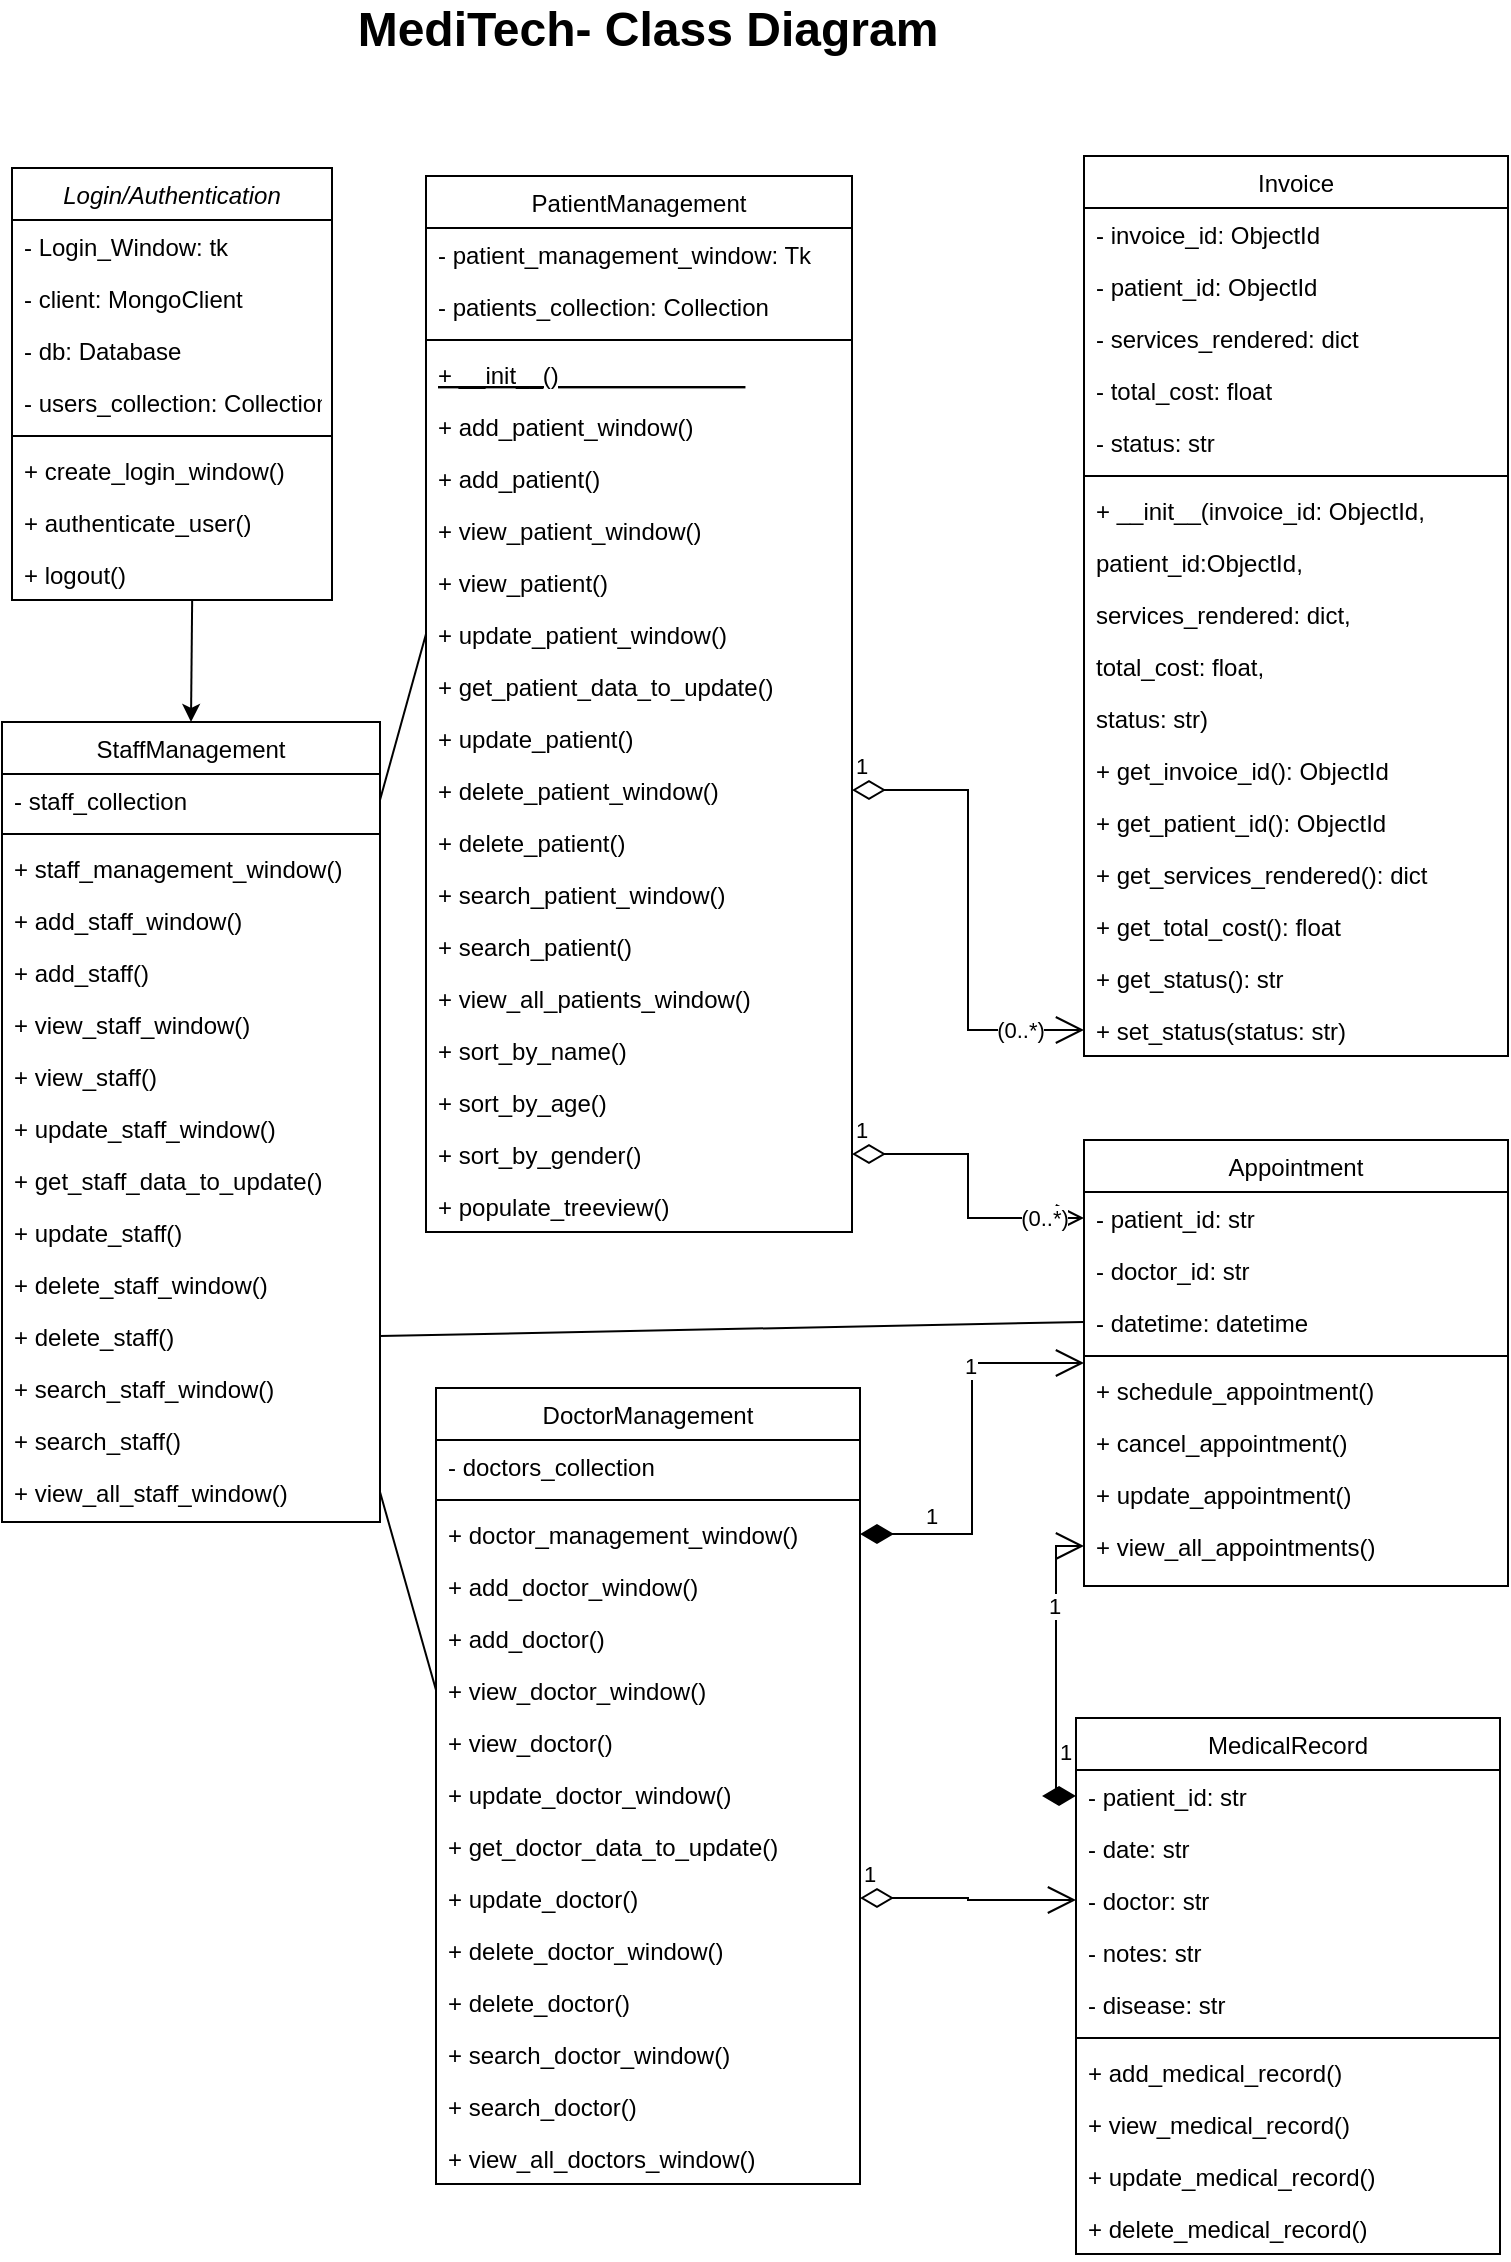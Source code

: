 <mxfile version="24.0.2" type="device">
  <diagram id="C5RBs43oDa-KdzZeNtuy" name="Page-1">
    <mxGraphModel dx="1207" dy="1669" grid="0" gridSize="10" guides="1" tooltips="1" connect="1" arrows="1" fold="1" page="1" pageScale="1" pageWidth="827" pageHeight="1169" math="0" shadow="0">
      <root>
        <mxCell id="WIyWlLk6GJQsqaUBKTNV-0" />
        <mxCell id="WIyWlLk6GJQsqaUBKTNV-1" parent="WIyWlLk6GJQsqaUBKTNV-0" />
        <mxCell id="zkfFHV4jXpPFQw0GAbJ--0" value="Login/Authentication" style="swimlane;fontStyle=2;align=center;verticalAlign=top;childLayout=stackLayout;horizontal=1;startSize=26;horizontalStack=0;resizeParent=1;resizeLast=0;collapsible=1;marginBottom=0;rounded=0;shadow=0;strokeWidth=1;" parent="WIyWlLk6GJQsqaUBKTNV-1" vertex="1">
          <mxGeometry x="63" y="28" width="160" height="216" as="geometry">
            <mxRectangle x="230" y="140" width="160" height="26" as="alternateBounds" />
          </mxGeometry>
        </mxCell>
        <mxCell id="zkfFHV4jXpPFQw0GAbJ--1" value="- Login_Window: tk" style="text;align=left;verticalAlign=top;spacingLeft=4;spacingRight=4;overflow=hidden;rotatable=0;points=[[0,0.5],[1,0.5]];portConstraint=eastwest;" parent="zkfFHV4jXpPFQw0GAbJ--0" vertex="1">
          <mxGeometry y="26" width="160" height="26" as="geometry" />
        </mxCell>
        <mxCell id="zkfFHV4jXpPFQw0GAbJ--2" value="- client: MongoClient           " style="text;align=left;verticalAlign=top;spacingLeft=4;spacingRight=4;overflow=hidden;rotatable=0;points=[[0,0.5],[1,0.5]];portConstraint=eastwest;rounded=0;shadow=0;html=0;" parent="zkfFHV4jXpPFQw0GAbJ--0" vertex="1">
          <mxGeometry y="52" width="160" height="26" as="geometry" />
        </mxCell>
        <mxCell id="Lc-_zXrtEv1ajgE3r7_t-0" value="- db: Database                  " style="text;align=left;verticalAlign=top;spacingLeft=4;spacingRight=4;overflow=hidden;rotatable=0;points=[[0,0.5],[1,0.5]];portConstraint=eastwest;rounded=0;shadow=0;html=0;" vertex="1" parent="zkfFHV4jXpPFQw0GAbJ--0">
          <mxGeometry y="78" width="160" height="26" as="geometry" />
        </mxCell>
        <mxCell id="zkfFHV4jXpPFQw0GAbJ--3" value="- users_collection: Collection  " style="text;align=left;verticalAlign=top;spacingLeft=4;spacingRight=4;overflow=hidden;rotatable=0;points=[[0,0.5],[1,0.5]];portConstraint=eastwest;rounded=0;shadow=0;html=0;" parent="zkfFHV4jXpPFQw0GAbJ--0" vertex="1">
          <mxGeometry y="104" width="160" height="26" as="geometry" />
        </mxCell>
        <mxCell id="zkfFHV4jXpPFQw0GAbJ--4" value="" style="line;html=1;strokeWidth=1;align=left;verticalAlign=middle;spacingTop=-1;spacingLeft=3;spacingRight=3;rotatable=0;labelPosition=right;points=[];portConstraint=eastwest;" parent="zkfFHV4jXpPFQw0GAbJ--0" vertex="1">
          <mxGeometry y="130" width="160" height="8" as="geometry" />
        </mxCell>
        <mxCell id="zkfFHV4jXpPFQw0GAbJ--5" value="+ create_login_window()         " style="text;align=left;verticalAlign=top;spacingLeft=4;spacingRight=4;overflow=hidden;rotatable=0;points=[[0,0.5],[1,0.5]];portConstraint=eastwest;" parent="zkfFHV4jXpPFQw0GAbJ--0" vertex="1">
          <mxGeometry y="138" width="160" height="26" as="geometry" />
        </mxCell>
        <mxCell id="Lc-_zXrtEv1ajgE3r7_t-1" value="+ authenticate_user()           " style="text;align=left;verticalAlign=top;spacingLeft=4;spacingRight=4;overflow=hidden;rotatable=0;points=[[0,0.5],[1,0.5]];portConstraint=eastwest;" vertex="1" parent="zkfFHV4jXpPFQw0GAbJ--0">
          <mxGeometry y="164" width="160" height="26" as="geometry" />
        </mxCell>
        <mxCell id="Lc-_zXrtEv1ajgE3r7_t-2" value="+ logout()                      " style="text;align=left;verticalAlign=top;spacingLeft=4;spacingRight=4;overflow=hidden;rotatable=0;points=[[0,0.5],[1,0.5]];portConstraint=eastwest;" vertex="1" parent="zkfFHV4jXpPFQw0GAbJ--0">
          <mxGeometry y="190" width="160" height="26" as="geometry" />
        </mxCell>
        <mxCell id="zkfFHV4jXpPFQw0GAbJ--6" value="PatientManagement" style="swimlane;fontStyle=0;align=center;verticalAlign=top;childLayout=stackLayout;horizontal=1;startSize=26;horizontalStack=0;resizeParent=1;resizeLast=0;collapsible=1;marginBottom=0;rounded=0;shadow=0;strokeWidth=1;" parent="WIyWlLk6GJQsqaUBKTNV-1" vertex="1">
          <mxGeometry x="270" y="32" width="213" height="528" as="geometry">
            <mxRectangle x="130" y="380" width="160" height="26" as="alternateBounds" />
          </mxGeometry>
        </mxCell>
        <mxCell id="zkfFHV4jXpPFQw0GAbJ--7" value="- patient_management_window: Tk           " style="text;align=left;verticalAlign=top;spacingLeft=4;spacingRight=4;overflow=hidden;rotatable=0;points=[[0,0.5],[1,0.5]];portConstraint=eastwest;" parent="zkfFHV4jXpPFQw0GAbJ--6" vertex="1">
          <mxGeometry y="26" width="213" height="26" as="geometry" />
        </mxCell>
        <mxCell id="zkfFHV4jXpPFQw0GAbJ--8" value="- patients_collection: Collection        " style="text;align=left;verticalAlign=top;spacingLeft=4;spacingRight=4;overflow=hidden;rotatable=0;points=[[0,0.5],[1,0.5]];portConstraint=eastwest;rounded=0;shadow=0;html=0;" parent="zkfFHV4jXpPFQw0GAbJ--6" vertex="1">
          <mxGeometry y="52" width="213" height="26" as="geometry" />
        </mxCell>
        <mxCell id="zkfFHV4jXpPFQw0GAbJ--9" value="" style="line;html=1;strokeWidth=1;align=left;verticalAlign=middle;spacingTop=-1;spacingLeft=3;spacingRight=3;rotatable=0;labelPosition=right;points=[];portConstraint=eastwest;" parent="zkfFHV4jXpPFQw0GAbJ--6" vertex="1">
          <mxGeometry y="78" width="213" height="8" as="geometry" />
        </mxCell>
        <mxCell id="zkfFHV4jXpPFQw0GAbJ--10" value="+ __init__()                            " style="text;align=left;verticalAlign=top;spacingLeft=4;spacingRight=4;overflow=hidden;rotatable=0;points=[[0,0.5],[1,0.5]];portConstraint=eastwest;fontStyle=4" parent="zkfFHV4jXpPFQw0GAbJ--6" vertex="1">
          <mxGeometry y="86" width="213" height="26" as="geometry" />
        </mxCell>
        <mxCell id="zkfFHV4jXpPFQw0GAbJ--11" value="+ add_patient_window()                  " style="text;align=left;verticalAlign=top;spacingLeft=4;spacingRight=4;overflow=hidden;rotatable=0;points=[[0,0.5],[1,0.5]];portConstraint=eastwest;" parent="zkfFHV4jXpPFQw0GAbJ--6" vertex="1">
          <mxGeometry y="112" width="213" height="26" as="geometry" />
        </mxCell>
        <mxCell id="Lc-_zXrtEv1ajgE3r7_t-3" value="+ add_patient() " style="text;align=left;verticalAlign=top;spacingLeft=4;spacingRight=4;overflow=hidden;rotatable=0;points=[[0,0.5],[1,0.5]];portConstraint=eastwest;" vertex="1" parent="zkfFHV4jXpPFQw0GAbJ--6">
          <mxGeometry y="138" width="213" height="26" as="geometry" />
        </mxCell>
        <mxCell id="Lc-_zXrtEv1ajgE3r7_t-4" value="+ view_patient_window() " style="text;align=left;verticalAlign=top;spacingLeft=4;spacingRight=4;overflow=hidden;rotatable=0;points=[[0,0.5],[1,0.5]];portConstraint=eastwest;" vertex="1" parent="zkfFHV4jXpPFQw0GAbJ--6">
          <mxGeometry y="164" width="213" height="26" as="geometry" />
        </mxCell>
        <mxCell id="Lc-_zXrtEv1ajgE3r7_t-5" value="+ view_patient()                        " style="text;align=left;verticalAlign=top;spacingLeft=4;spacingRight=4;overflow=hidden;rotatable=0;points=[[0,0.5],[1,0.5]];portConstraint=eastwest;" vertex="1" parent="zkfFHV4jXpPFQw0GAbJ--6">
          <mxGeometry y="190" width="213" height="26" as="geometry" />
        </mxCell>
        <mxCell id="Lc-_zXrtEv1ajgE3r7_t-6" value="+ update_patient_window()  " style="text;align=left;verticalAlign=top;spacingLeft=4;spacingRight=4;overflow=hidden;rotatable=0;points=[[0,0.5],[1,0.5]];portConstraint=eastwest;" vertex="1" parent="zkfFHV4jXpPFQw0GAbJ--6">
          <mxGeometry y="216" width="213" height="26" as="geometry" />
        </mxCell>
        <mxCell id="Lc-_zXrtEv1ajgE3r7_t-7" value="+ get_patient_data_to_update() " style="text;align=left;verticalAlign=top;spacingLeft=4;spacingRight=4;overflow=hidden;rotatable=0;points=[[0,0.5],[1,0.5]];portConstraint=eastwest;" vertex="1" parent="zkfFHV4jXpPFQw0GAbJ--6">
          <mxGeometry y="242" width="213" height="26" as="geometry" />
        </mxCell>
        <mxCell id="Lc-_zXrtEv1ajgE3r7_t-8" value="+ update_patient() " style="text;align=left;verticalAlign=top;spacingLeft=4;spacingRight=4;overflow=hidden;rotatable=0;points=[[0,0.5],[1,0.5]];portConstraint=eastwest;" vertex="1" parent="zkfFHV4jXpPFQw0GAbJ--6">
          <mxGeometry y="268" width="213" height="26" as="geometry" />
        </mxCell>
        <mxCell id="Lc-_zXrtEv1ajgE3r7_t-9" value="+ delete_patient_window() " style="text;align=left;verticalAlign=top;spacingLeft=4;spacingRight=4;overflow=hidden;rotatable=0;points=[[0,0.5],[1,0.5]];portConstraint=eastwest;" vertex="1" parent="zkfFHV4jXpPFQw0GAbJ--6">
          <mxGeometry y="294" width="213" height="26" as="geometry" />
        </mxCell>
        <mxCell id="Lc-_zXrtEv1ajgE3r7_t-10" value="+ delete_patient() " style="text;align=left;verticalAlign=top;spacingLeft=4;spacingRight=4;overflow=hidden;rotatable=0;points=[[0,0.5],[1,0.5]];portConstraint=eastwest;" vertex="1" parent="zkfFHV4jXpPFQw0GAbJ--6">
          <mxGeometry y="320" width="213" height="26" as="geometry" />
        </mxCell>
        <mxCell id="Lc-_zXrtEv1ajgE3r7_t-11" value="+ search_patient_window() " style="text;align=left;verticalAlign=top;spacingLeft=4;spacingRight=4;overflow=hidden;rotatable=0;points=[[0,0.5],[1,0.5]];portConstraint=eastwest;" vertex="1" parent="zkfFHV4jXpPFQw0GAbJ--6">
          <mxGeometry y="346" width="213" height="26" as="geometry" />
        </mxCell>
        <mxCell id="Lc-_zXrtEv1ajgE3r7_t-12" value="+ search_patient() " style="text;align=left;verticalAlign=top;spacingLeft=4;spacingRight=4;overflow=hidden;rotatable=0;points=[[0,0.5],[1,0.5]];portConstraint=eastwest;" vertex="1" parent="zkfFHV4jXpPFQw0GAbJ--6">
          <mxGeometry y="372" width="213" height="26" as="geometry" />
        </mxCell>
        <mxCell id="Lc-_zXrtEv1ajgE3r7_t-13" value="+ view_all_patients_window() " style="text;align=left;verticalAlign=top;spacingLeft=4;spacingRight=4;overflow=hidden;rotatable=0;points=[[0,0.5],[1,0.5]];portConstraint=eastwest;" vertex="1" parent="zkfFHV4jXpPFQw0GAbJ--6">
          <mxGeometry y="398" width="213" height="26" as="geometry" />
        </mxCell>
        <mxCell id="Lc-_zXrtEv1ajgE3r7_t-14" value="+ sort_by_name() " style="text;align=left;verticalAlign=top;spacingLeft=4;spacingRight=4;overflow=hidden;rotatable=0;points=[[0,0.5],[1,0.5]];portConstraint=eastwest;" vertex="1" parent="zkfFHV4jXpPFQw0GAbJ--6">
          <mxGeometry y="424" width="213" height="26" as="geometry" />
        </mxCell>
        <mxCell id="Lc-_zXrtEv1ajgE3r7_t-15" value="+ sort_by_age() " style="text;align=left;verticalAlign=top;spacingLeft=4;spacingRight=4;overflow=hidden;rotatable=0;points=[[0,0.5],[1,0.5]];portConstraint=eastwest;" vertex="1" parent="zkfFHV4jXpPFQw0GAbJ--6">
          <mxGeometry y="450" width="213" height="26" as="geometry" />
        </mxCell>
        <mxCell id="Lc-_zXrtEv1ajgE3r7_t-16" value="+ sort_by_gender() " style="text;align=left;verticalAlign=top;spacingLeft=4;spacingRight=4;overflow=hidden;rotatable=0;points=[[0,0.5],[1,0.5]];portConstraint=eastwest;" vertex="1" parent="zkfFHV4jXpPFQw0GAbJ--6">
          <mxGeometry y="476" width="213" height="26" as="geometry" />
        </mxCell>
        <mxCell id="Lc-_zXrtEv1ajgE3r7_t-17" value="+ populate_treeview() " style="text;align=left;verticalAlign=top;spacingLeft=4;spacingRight=4;overflow=hidden;rotatable=0;points=[[0,0.5],[1,0.5]];portConstraint=eastwest;" vertex="1" parent="zkfFHV4jXpPFQw0GAbJ--6">
          <mxGeometry y="502" width="213" height="26" as="geometry" />
        </mxCell>
        <mxCell id="zkfFHV4jXpPFQw0GAbJ--13" value="DoctorManagement" style="swimlane;fontStyle=0;align=center;verticalAlign=top;childLayout=stackLayout;horizontal=1;startSize=26;horizontalStack=0;resizeParent=1;resizeLast=0;collapsible=1;marginBottom=0;rounded=0;shadow=0;strokeWidth=1;" parent="WIyWlLk6GJQsqaUBKTNV-1" vertex="1">
          <mxGeometry x="275" y="638" width="212" height="398" as="geometry">
            <mxRectangle x="340" y="380" width="170" height="26" as="alternateBounds" />
          </mxGeometry>
        </mxCell>
        <mxCell id="zkfFHV4jXpPFQw0GAbJ--14" value="- doctors_collection     " style="text;align=left;verticalAlign=top;spacingLeft=4;spacingRight=4;overflow=hidden;rotatable=0;points=[[0,0.5],[1,0.5]];portConstraint=eastwest;" parent="zkfFHV4jXpPFQw0GAbJ--13" vertex="1">
          <mxGeometry y="26" width="212" height="26" as="geometry" />
        </mxCell>
        <mxCell id="zkfFHV4jXpPFQw0GAbJ--15" value="" style="line;html=1;strokeWidth=1;align=left;verticalAlign=middle;spacingTop=-1;spacingLeft=3;spacingRight=3;rotatable=0;labelPosition=right;points=[];portConstraint=eastwest;" parent="zkfFHV4jXpPFQw0GAbJ--13" vertex="1">
          <mxGeometry y="52" width="212" height="8" as="geometry" />
        </mxCell>
        <mxCell id="Lc-_zXrtEv1ajgE3r7_t-18" value="+ doctor_management_window() " style="text;align=left;verticalAlign=top;spacingLeft=4;spacingRight=4;overflow=hidden;rotatable=0;points=[[0,0.5],[1,0.5]];portConstraint=eastwest;" vertex="1" parent="zkfFHV4jXpPFQw0GAbJ--13">
          <mxGeometry y="60" width="212" height="26" as="geometry" />
        </mxCell>
        <mxCell id="Lc-_zXrtEv1ajgE3r7_t-19" value="+ add_doctor_window()      " style="text;align=left;verticalAlign=top;spacingLeft=4;spacingRight=4;overflow=hidden;rotatable=0;points=[[0,0.5],[1,0.5]];portConstraint=eastwest;" vertex="1" parent="zkfFHV4jXpPFQw0GAbJ--13">
          <mxGeometry y="86" width="212" height="26" as="geometry" />
        </mxCell>
        <mxCell id="Lc-_zXrtEv1ajgE3r7_t-20" value="+ add_doctor()             " style="text;align=left;verticalAlign=top;spacingLeft=4;spacingRight=4;overflow=hidden;rotatable=0;points=[[0,0.5],[1,0.5]];portConstraint=eastwest;" vertex="1" parent="zkfFHV4jXpPFQw0GAbJ--13">
          <mxGeometry y="112" width="212" height="26" as="geometry" />
        </mxCell>
        <mxCell id="Lc-_zXrtEv1ajgE3r7_t-21" value="+ view_doctor_window()     " style="text;align=left;verticalAlign=top;spacingLeft=4;spacingRight=4;overflow=hidden;rotatable=0;points=[[0,0.5],[1,0.5]];portConstraint=eastwest;" vertex="1" parent="zkfFHV4jXpPFQw0GAbJ--13">
          <mxGeometry y="138" width="212" height="26" as="geometry" />
        </mxCell>
        <mxCell id="Lc-_zXrtEv1ajgE3r7_t-22" value="+ view_doctor()            " style="text;align=left;verticalAlign=top;spacingLeft=4;spacingRight=4;overflow=hidden;rotatable=0;points=[[0,0.5],[1,0.5]];portConstraint=eastwest;" vertex="1" parent="zkfFHV4jXpPFQw0GAbJ--13">
          <mxGeometry y="164" width="212" height="26" as="geometry" />
        </mxCell>
        <mxCell id="Lc-_zXrtEv1ajgE3r7_t-23" value="+ update_doctor_window()   " style="text;align=left;verticalAlign=top;spacingLeft=4;spacingRight=4;overflow=hidden;rotatable=0;points=[[0,0.5],[1,0.5]];portConstraint=eastwest;" vertex="1" parent="zkfFHV4jXpPFQw0GAbJ--13">
          <mxGeometry y="190" width="212" height="26" as="geometry" />
        </mxCell>
        <mxCell id="Lc-_zXrtEv1ajgE3r7_t-24" value="+ get_doctor_data_to_update() " style="text;align=left;verticalAlign=top;spacingLeft=4;spacingRight=4;overflow=hidden;rotatable=0;points=[[0,0.5],[1,0.5]];portConstraint=eastwest;" vertex="1" parent="zkfFHV4jXpPFQw0GAbJ--13">
          <mxGeometry y="216" width="212" height="26" as="geometry" />
        </mxCell>
        <mxCell id="Lc-_zXrtEv1ajgE3r7_t-25" value="+ update_doctor()          " style="text;align=left;verticalAlign=top;spacingLeft=4;spacingRight=4;overflow=hidden;rotatable=0;points=[[0,0.5],[1,0.5]];portConstraint=eastwest;" vertex="1" parent="zkfFHV4jXpPFQw0GAbJ--13">
          <mxGeometry y="242" width="212" height="26" as="geometry" />
        </mxCell>
        <mxCell id="Lc-_zXrtEv1ajgE3r7_t-26" value="+ delete_doctor_window()   " style="text;align=left;verticalAlign=top;spacingLeft=4;spacingRight=4;overflow=hidden;rotatable=0;points=[[0,0.5],[1,0.5]];portConstraint=eastwest;" vertex="1" parent="zkfFHV4jXpPFQw0GAbJ--13">
          <mxGeometry y="268" width="212" height="26" as="geometry" />
        </mxCell>
        <mxCell id="Lc-_zXrtEv1ajgE3r7_t-27" value="+ delete_doctor()          " style="text;align=left;verticalAlign=top;spacingLeft=4;spacingRight=4;overflow=hidden;rotatable=0;points=[[0,0.5],[1,0.5]];portConstraint=eastwest;" vertex="1" parent="zkfFHV4jXpPFQw0GAbJ--13">
          <mxGeometry y="294" width="212" height="26" as="geometry" />
        </mxCell>
        <mxCell id="Lc-_zXrtEv1ajgE3r7_t-28" value="+ search_doctor_window()   " style="text;align=left;verticalAlign=top;spacingLeft=4;spacingRight=4;overflow=hidden;rotatable=0;points=[[0,0.5],[1,0.5]];portConstraint=eastwest;" vertex="1" parent="zkfFHV4jXpPFQw0GAbJ--13">
          <mxGeometry y="320" width="212" height="26" as="geometry" />
        </mxCell>
        <mxCell id="Lc-_zXrtEv1ajgE3r7_t-29" value="+ search_doctor()          " style="text;align=left;verticalAlign=top;spacingLeft=4;spacingRight=4;overflow=hidden;rotatable=0;points=[[0,0.5],[1,0.5]];portConstraint=eastwest;" vertex="1" parent="zkfFHV4jXpPFQw0GAbJ--13">
          <mxGeometry y="346" width="212" height="26" as="geometry" />
        </mxCell>
        <mxCell id="Lc-_zXrtEv1ajgE3r7_t-30" value="+ view_all_doctors_window()" style="text;align=left;verticalAlign=top;spacingLeft=4;spacingRight=4;overflow=hidden;rotatable=0;points=[[0,0.5],[1,0.5]];portConstraint=eastwest;" vertex="1" parent="zkfFHV4jXpPFQw0GAbJ--13">
          <mxGeometry y="372" width="212" height="26" as="geometry" />
        </mxCell>
        <mxCell id="zkfFHV4jXpPFQw0GAbJ--17" value="StaffManagement" style="swimlane;fontStyle=0;align=center;verticalAlign=top;childLayout=stackLayout;horizontal=1;startSize=26;horizontalStack=0;resizeParent=1;resizeLast=0;collapsible=1;marginBottom=0;rounded=0;shadow=0;strokeWidth=1;" parent="WIyWlLk6GJQsqaUBKTNV-1" vertex="1">
          <mxGeometry x="58" y="305" width="189" height="400" as="geometry">
            <mxRectangle x="550" y="140" width="160" height="26" as="alternateBounds" />
          </mxGeometry>
        </mxCell>
        <mxCell id="zkfFHV4jXpPFQw0GAbJ--18" value="- staff_collection       " style="text;align=left;verticalAlign=top;spacingLeft=4;spacingRight=4;overflow=hidden;rotatable=0;points=[[0,0.5],[1,0.5]];portConstraint=eastwest;" parent="zkfFHV4jXpPFQw0GAbJ--17" vertex="1">
          <mxGeometry y="26" width="189" height="26" as="geometry" />
        </mxCell>
        <mxCell id="zkfFHV4jXpPFQw0GAbJ--23" value="" style="line;html=1;strokeWidth=1;align=left;verticalAlign=middle;spacingTop=-1;spacingLeft=3;spacingRight=3;rotatable=0;labelPosition=right;points=[];portConstraint=eastwest;" parent="zkfFHV4jXpPFQw0GAbJ--17" vertex="1">
          <mxGeometry y="52" width="189" height="8" as="geometry" />
        </mxCell>
        <mxCell id="zkfFHV4jXpPFQw0GAbJ--24" value="+ staff_management_window() " style="text;align=left;verticalAlign=top;spacingLeft=4;spacingRight=4;overflow=hidden;rotatable=0;points=[[0,0.5],[1,0.5]];portConstraint=eastwest;" parent="zkfFHV4jXpPFQw0GAbJ--17" vertex="1">
          <mxGeometry y="60" width="189" height="26" as="geometry" />
        </mxCell>
        <mxCell id="zkfFHV4jXpPFQw0GAbJ--25" value="+ add_staff_window()      " style="text;align=left;verticalAlign=top;spacingLeft=4;spacingRight=4;overflow=hidden;rotatable=0;points=[[0,0.5],[1,0.5]];portConstraint=eastwest;" parent="zkfFHV4jXpPFQw0GAbJ--17" vertex="1">
          <mxGeometry y="86" width="189" height="26" as="geometry" />
        </mxCell>
        <mxCell id="Lc-_zXrtEv1ajgE3r7_t-31" value="+ add_staff()             " style="text;align=left;verticalAlign=top;spacingLeft=4;spacingRight=4;overflow=hidden;rotatable=0;points=[[0,0.5],[1,0.5]];portConstraint=eastwest;" vertex="1" parent="zkfFHV4jXpPFQw0GAbJ--17">
          <mxGeometry y="112" width="189" height="26" as="geometry" />
        </mxCell>
        <mxCell id="Lc-_zXrtEv1ajgE3r7_t-32" value="+ view_staff_window()     " style="text;align=left;verticalAlign=top;spacingLeft=4;spacingRight=4;overflow=hidden;rotatable=0;points=[[0,0.5],[1,0.5]];portConstraint=eastwest;" vertex="1" parent="zkfFHV4jXpPFQw0GAbJ--17">
          <mxGeometry y="138" width="189" height="26" as="geometry" />
        </mxCell>
        <mxCell id="Lc-_zXrtEv1ajgE3r7_t-33" value="+ view_staff()            " style="text;align=left;verticalAlign=top;spacingLeft=4;spacingRight=4;overflow=hidden;rotatable=0;points=[[0,0.5],[1,0.5]];portConstraint=eastwest;" vertex="1" parent="zkfFHV4jXpPFQw0GAbJ--17">
          <mxGeometry y="164" width="189" height="26" as="geometry" />
        </mxCell>
        <mxCell id="Lc-_zXrtEv1ajgE3r7_t-34" value="+ update_staff_window()   " style="text;align=left;verticalAlign=top;spacingLeft=4;spacingRight=4;overflow=hidden;rotatable=0;points=[[0,0.5],[1,0.5]];portConstraint=eastwest;" vertex="1" parent="zkfFHV4jXpPFQw0GAbJ--17">
          <mxGeometry y="190" width="189" height="26" as="geometry" />
        </mxCell>
        <mxCell id="Lc-_zXrtEv1ajgE3r7_t-35" value="+ get_staff_data_to_update() " style="text;align=left;verticalAlign=top;spacingLeft=4;spacingRight=4;overflow=hidden;rotatable=0;points=[[0,0.5],[1,0.5]];portConstraint=eastwest;" vertex="1" parent="zkfFHV4jXpPFQw0GAbJ--17">
          <mxGeometry y="216" width="189" height="26" as="geometry" />
        </mxCell>
        <mxCell id="Lc-_zXrtEv1ajgE3r7_t-36" value="+ update_staff()          " style="text;align=left;verticalAlign=top;spacingLeft=4;spacingRight=4;overflow=hidden;rotatable=0;points=[[0,0.5],[1,0.5]];portConstraint=eastwest;" vertex="1" parent="zkfFHV4jXpPFQw0GAbJ--17">
          <mxGeometry y="242" width="189" height="26" as="geometry" />
        </mxCell>
        <mxCell id="Lc-_zXrtEv1ajgE3r7_t-37" value="+ delete_staff_window()   " style="text;align=left;verticalAlign=top;spacingLeft=4;spacingRight=4;overflow=hidden;rotatable=0;points=[[0,0.5],[1,0.5]];portConstraint=eastwest;" vertex="1" parent="zkfFHV4jXpPFQw0GAbJ--17">
          <mxGeometry y="268" width="189" height="26" as="geometry" />
        </mxCell>
        <mxCell id="Lc-_zXrtEv1ajgE3r7_t-38" value="+ delete_staff()          " style="text;align=left;verticalAlign=top;spacingLeft=4;spacingRight=4;overflow=hidden;rotatable=0;points=[[0,0.5],[1,0.5]];portConstraint=eastwest;" vertex="1" parent="zkfFHV4jXpPFQw0GAbJ--17">
          <mxGeometry y="294" width="189" height="26" as="geometry" />
        </mxCell>
        <mxCell id="Lc-_zXrtEv1ajgE3r7_t-39" value="+ search_staff_window()   " style="text;align=left;verticalAlign=top;spacingLeft=4;spacingRight=4;overflow=hidden;rotatable=0;points=[[0,0.5],[1,0.5]];portConstraint=eastwest;" vertex="1" parent="zkfFHV4jXpPFQw0GAbJ--17">
          <mxGeometry y="320" width="189" height="26" as="geometry" />
        </mxCell>
        <mxCell id="Lc-_zXrtEv1ajgE3r7_t-40" value="+ search_staff()          " style="text;align=left;verticalAlign=top;spacingLeft=4;spacingRight=4;overflow=hidden;rotatable=0;points=[[0,0.5],[1,0.5]];portConstraint=eastwest;" vertex="1" parent="zkfFHV4jXpPFQw0GAbJ--17">
          <mxGeometry y="346" width="189" height="26" as="geometry" />
        </mxCell>
        <mxCell id="Lc-_zXrtEv1ajgE3r7_t-41" value="+ view_all_staff_window() " style="text;align=left;verticalAlign=top;spacingLeft=4;spacingRight=4;overflow=hidden;rotatable=0;points=[[0,0.5],[1,0.5]];portConstraint=eastwest;" vertex="1" parent="zkfFHV4jXpPFQw0GAbJ--17">
          <mxGeometry y="372" width="189" height="26" as="geometry" />
        </mxCell>
        <mxCell id="Lc-_zXrtEv1ajgE3r7_t-58" value="Appointment" style="swimlane;fontStyle=0;align=center;verticalAlign=top;childLayout=stackLayout;horizontal=1;startSize=26;horizontalStack=0;resizeParent=1;resizeLast=0;collapsible=1;marginBottom=0;rounded=0;shadow=0;strokeWidth=1;" vertex="1" parent="WIyWlLk6GJQsqaUBKTNV-1">
          <mxGeometry x="599" y="514" width="212" height="223" as="geometry">
            <mxRectangle x="340" y="380" width="170" height="26" as="alternateBounds" />
          </mxGeometry>
        </mxCell>
        <mxCell id="Lc-_zXrtEv1ajgE3r7_t-59" value="- patient_id: str                   " style="text;align=left;verticalAlign=top;spacingLeft=4;spacingRight=4;overflow=hidden;rotatable=0;points=[[0,0.5],[1,0.5]];portConstraint=eastwest;" vertex="1" parent="Lc-_zXrtEv1ajgE3r7_t-58">
          <mxGeometry y="26" width="212" height="26" as="geometry" />
        </mxCell>
        <mxCell id="Lc-_zXrtEv1ajgE3r7_t-74" value="- doctor_id: str                    " style="text;align=left;verticalAlign=top;spacingLeft=4;spacingRight=4;overflow=hidden;rotatable=0;points=[[0,0.5],[1,0.5]];portConstraint=eastwest;" vertex="1" parent="Lc-_zXrtEv1ajgE3r7_t-58">
          <mxGeometry y="52" width="212" height="26" as="geometry" />
        </mxCell>
        <mxCell id="Lc-_zXrtEv1ajgE3r7_t-75" value="- datetime: datetime                " style="text;align=left;verticalAlign=top;spacingLeft=4;spacingRight=4;overflow=hidden;rotatable=0;points=[[0,0.5],[1,0.5]];portConstraint=eastwest;" vertex="1" parent="Lc-_zXrtEv1ajgE3r7_t-58">
          <mxGeometry y="78" width="212" height="26" as="geometry" />
        </mxCell>
        <mxCell id="Lc-_zXrtEv1ajgE3r7_t-60" value="" style="line;html=1;strokeWidth=1;align=left;verticalAlign=middle;spacingTop=-1;spacingLeft=3;spacingRight=3;rotatable=0;labelPosition=right;points=[];portConstraint=eastwest;" vertex="1" parent="Lc-_zXrtEv1ajgE3r7_t-58">
          <mxGeometry y="104" width="212" height="8" as="geometry" />
        </mxCell>
        <mxCell id="Lc-_zXrtEv1ajgE3r7_t-61" value="+ schedule_appointment()            " style="text;align=left;verticalAlign=top;spacingLeft=4;spacingRight=4;overflow=hidden;rotatable=0;points=[[0,0.5],[1,0.5]];portConstraint=eastwest;" vertex="1" parent="Lc-_zXrtEv1ajgE3r7_t-58">
          <mxGeometry y="112" width="212" height="26" as="geometry" />
        </mxCell>
        <mxCell id="Lc-_zXrtEv1ajgE3r7_t-62" value="+ cancel_appointment()              " style="text;align=left;verticalAlign=top;spacingLeft=4;spacingRight=4;overflow=hidden;rotatable=0;points=[[0,0.5],[1,0.5]];portConstraint=eastwest;" vertex="1" parent="Lc-_zXrtEv1ajgE3r7_t-58">
          <mxGeometry y="138" width="212" height="26" as="geometry" />
        </mxCell>
        <mxCell id="Lc-_zXrtEv1ajgE3r7_t-63" value="+ update_appointment()              " style="text;align=left;verticalAlign=top;spacingLeft=4;spacingRight=4;overflow=hidden;rotatable=0;points=[[0,0.5],[1,0.5]];portConstraint=eastwest;" vertex="1" parent="Lc-_zXrtEv1ajgE3r7_t-58">
          <mxGeometry y="164" width="212" height="26" as="geometry" />
        </mxCell>
        <mxCell id="Lc-_zXrtEv1ajgE3r7_t-64" value="+ view_all_appointments()           " style="text;align=left;verticalAlign=top;spacingLeft=4;spacingRight=4;overflow=hidden;rotatable=0;points=[[0,0.5],[1,0.5]];portConstraint=eastwest;" vertex="1" parent="Lc-_zXrtEv1ajgE3r7_t-58">
          <mxGeometry y="190" width="212" height="26" as="geometry" />
        </mxCell>
        <mxCell id="Lc-_zXrtEv1ajgE3r7_t-76" value="MedicalRecord" style="swimlane;fontStyle=0;align=center;verticalAlign=top;childLayout=stackLayout;horizontal=1;startSize=26;horizontalStack=0;resizeParent=1;resizeLast=0;collapsible=1;marginBottom=0;rounded=0;shadow=0;strokeWidth=1;" vertex="1" parent="WIyWlLk6GJQsqaUBKTNV-1">
          <mxGeometry x="595" y="803" width="212" height="268" as="geometry">
            <mxRectangle x="340" y="380" width="170" height="26" as="alternateBounds" />
          </mxGeometry>
        </mxCell>
        <mxCell id="Lc-_zXrtEv1ajgE3r7_t-77" value="- patient_id: str                   " style="text;align=left;verticalAlign=top;spacingLeft=4;spacingRight=4;overflow=hidden;rotatable=0;points=[[0,0.5],[1,0.5]];portConstraint=eastwest;" vertex="1" parent="Lc-_zXrtEv1ajgE3r7_t-76">
          <mxGeometry y="26" width="212" height="26" as="geometry" />
        </mxCell>
        <mxCell id="Lc-_zXrtEv1ajgE3r7_t-78" value="- date: str                         " style="text;align=left;verticalAlign=top;spacingLeft=4;spacingRight=4;overflow=hidden;rotatable=0;points=[[0,0.5],[1,0.5]];portConstraint=eastwest;" vertex="1" parent="Lc-_zXrtEv1ajgE3r7_t-76">
          <mxGeometry y="52" width="212" height="26" as="geometry" />
        </mxCell>
        <mxCell id="Lc-_zXrtEv1ajgE3r7_t-85" value="- doctor: str                       " style="text;align=left;verticalAlign=top;spacingLeft=4;spacingRight=4;overflow=hidden;rotatable=0;points=[[0,0.5],[1,0.5]];portConstraint=eastwest;" vertex="1" parent="Lc-_zXrtEv1ajgE3r7_t-76">
          <mxGeometry y="78" width="212" height="26" as="geometry" />
        </mxCell>
        <mxCell id="Lc-_zXrtEv1ajgE3r7_t-79" value="- notes: str                        " style="text;align=left;verticalAlign=top;spacingLeft=4;spacingRight=4;overflow=hidden;rotatable=0;points=[[0,0.5],[1,0.5]];portConstraint=eastwest;" vertex="1" parent="Lc-_zXrtEv1ajgE3r7_t-76">
          <mxGeometry y="104" width="212" height="26" as="geometry" />
        </mxCell>
        <mxCell id="Lc-_zXrtEv1ajgE3r7_t-86" value="- disease: str                      " style="text;align=left;verticalAlign=top;spacingLeft=4;spacingRight=4;overflow=hidden;rotatable=0;points=[[0,0.5],[1,0.5]];portConstraint=eastwest;" vertex="1" parent="Lc-_zXrtEv1ajgE3r7_t-76">
          <mxGeometry y="130" width="212" height="26" as="geometry" />
        </mxCell>
        <mxCell id="Lc-_zXrtEv1ajgE3r7_t-80" value="" style="line;html=1;strokeWidth=1;align=left;verticalAlign=middle;spacingTop=-1;spacingLeft=3;spacingRight=3;rotatable=0;labelPosition=right;points=[];portConstraint=eastwest;" vertex="1" parent="Lc-_zXrtEv1ajgE3r7_t-76">
          <mxGeometry y="156" width="212" height="8" as="geometry" />
        </mxCell>
        <mxCell id="Lc-_zXrtEv1ajgE3r7_t-81" value="+ add_medical_record()              " style="text;align=left;verticalAlign=top;spacingLeft=4;spacingRight=4;overflow=hidden;rotatable=0;points=[[0,0.5],[1,0.5]];portConstraint=eastwest;" vertex="1" parent="Lc-_zXrtEv1ajgE3r7_t-76">
          <mxGeometry y="164" width="212" height="26" as="geometry" />
        </mxCell>
        <mxCell id="Lc-_zXrtEv1ajgE3r7_t-82" value="+ view_medical_record()             " style="text;align=left;verticalAlign=top;spacingLeft=4;spacingRight=4;overflow=hidden;rotatable=0;points=[[0,0.5],[1,0.5]];portConstraint=eastwest;" vertex="1" parent="Lc-_zXrtEv1ajgE3r7_t-76">
          <mxGeometry y="190" width="212" height="26" as="geometry" />
        </mxCell>
        <mxCell id="Lc-_zXrtEv1ajgE3r7_t-83" value="+ update_medical_record()           " style="text;align=left;verticalAlign=top;spacingLeft=4;spacingRight=4;overflow=hidden;rotatable=0;points=[[0,0.5],[1,0.5]];portConstraint=eastwest;" vertex="1" parent="Lc-_zXrtEv1ajgE3r7_t-76">
          <mxGeometry y="216" width="212" height="26" as="geometry" />
        </mxCell>
        <mxCell id="Lc-_zXrtEv1ajgE3r7_t-84" value="+ delete_medical_record()           " style="text;align=left;verticalAlign=top;spacingLeft=4;spacingRight=4;overflow=hidden;rotatable=0;points=[[0,0.5],[1,0.5]];portConstraint=eastwest;" vertex="1" parent="Lc-_zXrtEv1ajgE3r7_t-76">
          <mxGeometry y="242" width="212" height="26" as="geometry" />
        </mxCell>
        <mxCell id="Lc-_zXrtEv1ajgE3r7_t-87" value="Invoice" style="swimlane;fontStyle=0;align=center;verticalAlign=top;childLayout=stackLayout;horizontal=1;startSize=26;horizontalStack=0;resizeParent=1;resizeLast=0;collapsible=1;marginBottom=0;rounded=0;shadow=0;strokeWidth=1;" vertex="1" parent="WIyWlLk6GJQsqaUBKTNV-1">
          <mxGeometry x="599" y="22" width="212" height="450" as="geometry">
            <mxRectangle x="340" y="380" width="170" height="26" as="alternateBounds" />
          </mxGeometry>
        </mxCell>
        <mxCell id="Lc-_zXrtEv1ajgE3r7_t-88" value="- invoice_id: ObjectId            " style="text;align=left;verticalAlign=top;spacingLeft=4;spacingRight=4;overflow=hidden;rotatable=0;points=[[0,0.5],[1,0.5]];portConstraint=eastwest;" vertex="1" parent="Lc-_zXrtEv1ajgE3r7_t-87">
          <mxGeometry y="26" width="212" height="26" as="geometry" />
        </mxCell>
        <mxCell id="Lc-_zXrtEv1ajgE3r7_t-89" value="- patient_id: ObjectId            " style="text;align=left;verticalAlign=top;spacingLeft=4;spacingRight=4;overflow=hidden;rotatable=0;points=[[0,0.5],[1,0.5]];portConstraint=eastwest;" vertex="1" parent="Lc-_zXrtEv1ajgE3r7_t-87">
          <mxGeometry y="52" width="212" height="26" as="geometry" />
        </mxCell>
        <mxCell id="Lc-_zXrtEv1ajgE3r7_t-90" value="- services_rendered: dict         " style="text;align=left;verticalAlign=top;spacingLeft=4;spacingRight=4;overflow=hidden;rotatable=0;points=[[0,0.5],[1,0.5]];portConstraint=eastwest;" vertex="1" parent="Lc-_zXrtEv1ajgE3r7_t-87">
          <mxGeometry y="78" width="212" height="26" as="geometry" />
        </mxCell>
        <mxCell id="Lc-_zXrtEv1ajgE3r7_t-96" value="- total_cost: float               " style="text;align=left;verticalAlign=top;spacingLeft=4;spacingRight=4;overflow=hidden;rotatable=0;points=[[0,0.5],[1,0.5]];portConstraint=eastwest;" vertex="1" parent="Lc-_zXrtEv1ajgE3r7_t-87">
          <mxGeometry y="104" width="212" height="26" as="geometry" />
        </mxCell>
        <mxCell id="Lc-_zXrtEv1ajgE3r7_t-97" value="- status: str                     " style="text;align=left;verticalAlign=top;spacingLeft=4;spacingRight=4;overflow=hidden;rotatable=0;points=[[0,0.5],[1,0.5]];portConstraint=eastwest;" vertex="1" parent="Lc-_zXrtEv1ajgE3r7_t-87">
          <mxGeometry y="130" width="212" height="26" as="geometry" />
        </mxCell>
        <mxCell id="Lc-_zXrtEv1ajgE3r7_t-91" value="" style="line;html=1;strokeWidth=1;align=left;verticalAlign=middle;spacingTop=-1;spacingLeft=3;spacingRight=3;rotatable=0;labelPosition=right;points=[];portConstraint=eastwest;" vertex="1" parent="Lc-_zXrtEv1ajgE3r7_t-87">
          <mxGeometry y="156" width="212" height="8" as="geometry" />
        </mxCell>
        <mxCell id="Lc-_zXrtEv1ajgE3r7_t-92" value="+ __init__(invoice_id: ObjectId,  " style="text;align=left;verticalAlign=top;spacingLeft=4;spacingRight=4;overflow=hidden;rotatable=0;points=[[0,0.5],[1,0.5]];portConstraint=eastwest;" vertex="1" parent="Lc-_zXrtEv1ajgE3r7_t-87">
          <mxGeometry y="164" width="212" height="26" as="geometry" />
        </mxCell>
        <mxCell id="Lc-_zXrtEv1ajgE3r7_t-93" value="patient_id:ObjectId, " style="text;align=left;verticalAlign=top;spacingLeft=4;spacingRight=4;overflow=hidden;rotatable=0;points=[[0,0.5],[1,0.5]];portConstraint=eastwest;" vertex="1" parent="Lc-_zXrtEv1ajgE3r7_t-87">
          <mxGeometry y="190" width="212" height="26" as="geometry" />
        </mxCell>
        <mxCell id="Lc-_zXrtEv1ajgE3r7_t-94" value="services_rendered: dict," style="text;align=left;verticalAlign=top;spacingLeft=4;spacingRight=4;overflow=hidden;rotatable=0;points=[[0,0.5],[1,0.5]];portConstraint=eastwest;" vertex="1" parent="Lc-_zXrtEv1ajgE3r7_t-87">
          <mxGeometry y="216" width="212" height="26" as="geometry" />
        </mxCell>
        <mxCell id="Lc-_zXrtEv1ajgE3r7_t-95" value="total_cost: float," style="text;align=left;verticalAlign=top;spacingLeft=4;spacingRight=4;overflow=hidden;rotatable=0;points=[[0,0.5],[1,0.5]];portConstraint=eastwest;" vertex="1" parent="Lc-_zXrtEv1ajgE3r7_t-87">
          <mxGeometry y="242" width="212" height="26" as="geometry" />
        </mxCell>
        <mxCell id="Lc-_zXrtEv1ajgE3r7_t-98" value="status: str)          " style="text;align=left;verticalAlign=top;spacingLeft=4;spacingRight=4;overflow=hidden;rotatable=0;points=[[0,0.5],[1,0.5]];portConstraint=eastwest;" vertex="1" parent="Lc-_zXrtEv1ajgE3r7_t-87">
          <mxGeometry y="268" width="212" height="26" as="geometry" />
        </mxCell>
        <mxCell id="Lc-_zXrtEv1ajgE3r7_t-99" value="+ get_invoice_id(): ObjectId      " style="text;align=left;verticalAlign=top;spacingLeft=4;spacingRight=4;overflow=hidden;rotatable=0;points=[[0,0.5],[1,0.5]];portConstraint=eastwest;" vertex="1" parent="Lc-_zXrtEv1ajgE3r7_t-87">
          <mxGeometry y="294" width="212" height="26" as="geometry" />
        </mxCell>
        <mxCell id="Lc-_zXrtEv1ajgE3r7_t-100" value="+ get_patient_id(): ObjectId      " style="text;align=left;verticalAlign=top;spacingLeft=4;spacingRight=4;overflow=hidden;rotatable=0;points=[[0,0.5],[1,0.5]];portConstraint=eastwest;" vertex="1" parent="Lc-_zXrtEv1ajgE3r7_t-87">
          <mxGeometry y="320" width="212" height="26" as="geometry" />
        </mxCell>
        <mxCell id="Lc-_zXrtEv1ajgE3r7_t-101" value="+ get_services_rendered(): dict   " style="text;align=left;verticalAlign=top;spacingLeft=4;spacingRight=4;overflow=hidden;rotatable=0;points=[[0,0.5],[1,0.5]];portConstraint=eastwest;" vertex="1" parent="Lc-_zXrtEv1ajgE3r7_t-87">
          <mxGeometry y="346" width="212" height="26" as="geometry" />
        </mxCell>
        <mxCell id="Lc-_zXrtEv1ajgE3r7_t-102" value="+ get_total_cost(): float         " style="text;align=left;verticalAlign=top;spacingLeft=4;spacingRight=4;overflow=hidden;rotatable=0;points=[[0,0.5],[1,0.5]];portConstraint=eastwest;" vertex="1" parent="Lc-_zXrtEv1ajgE3r7_t-87">
          <mxGeometry y="372" width="212" height="26" as="geometry" />
        </mxCell>
        <mxCell id="Lc-_zXrtEv1ajgE3r7_t-103" value="+ get_status(): str               " style="text;align=left;verticalAlign=top;spacingLeft=4;spacingRight=4;overflow=hidden;rotatable=0;points=[[0,0.5],[1,0.5]];portConstraint=eastwest;" vertex="1" parent="Lc-_zXrtEv1ajgE3r7_t-87">
          <mxGeometry y="398" width="212" height="26" as="geometry" />
        </mxCell>
        <mxCell id="Lc-_zXrtEv1ajgE3r7_t-104" value="+ set_status(status: str)         " style="text;align=left;verticalAlign=top;spacingLeft=4;spacingRight=4;overflow=hidden;rotatable=0;points=[[0,0.5],[1,0.5]];portConstraint=eastwest;" vertex="1" parent="Lc-_zXrtEv1ajgE3r7_t-87">
          <mxGeometry y="424" width="212" height="26" as="geometry" />
        </mxCell>
        <mxCell id="Lc-_zXrtEv1ajgE3r7_t-106" value="1" style="endArrow=open;html=1;endSize=12;startArrow=diamondThin;startSize=14;startFill=0;edgeStyle=orthogonalEdgeStyle;align=left;verticalAlign=bottom;rounded=0;exitX=1;exitY=0.5;exitDx=0;exitDy=0;entryX=0;entryY=0.5;entryDx=0;entryDy=0;" edge="1" parent="WIyWlLk6GJQsqaUBKTNV-1" source="Lc-_zXrtEv1ajgE3r7_t-9" target="Lc-_zXrtEv1ajgE3r7_t-104">
          <mxGeometry x="-1" y="3" relative="1" as="geometry">
            <mxPoint x="432" y="639" as="sourcePoint" />
            <mxPoint x="592" y="639" as="targetPoint" />
          </mxGeometry>
        </mxCell>
        <mxCell id="Lc-_zXrtEv1ajgE3r7_t-107" value="(0..*)" style="edgeLabel;html=1;align=center;verticalAlign=middle;resizable=0;points=[];" vertex="1" connectable="0" parent="Lc-_zXrtEv1ajgE3r7_t-106">
          <mxGeometry x="0.726" relative="1" as="geometry">
            <mxPoint as="offset" />
          </mxGeometry>
        </mxCell>
        <mxCell id="Lc-_zXrtEv1ajgE3r7_t-108" value="1" style="endArrow=open;html=1;endSize=12;startArrow=diamondThin;startSize=14;startFill=0;edgeStyle=orthogonalEdgeStyle;align=left;verticalAlign=bottom;rounded=0;exitX=1;exitY=0.5;exitDx=0;exitDy=0;entryX=0;entryY=0.5;entryDx=0;entryDy=0;" edge="1" parent="WIyWlLk6GJQsqaUBKTNV-1" source="Lc-_zXrtEv1ajgE3r7_t-16" target="Lc-_zXrtEv1ajgE3r7_t-59">
          <mxGeometry x="-1" y="3" relative="1" as="geometry">
            <mxPoint x="493" y="349" as="sourcePoint" />
            <mxPoint x="609" y="469" as="targetPoint" />
          </mxGeometry>
        </mxCell>
        <mxCell id="Lc-_zXrtEv1ajgE3r7_t-109" value="(0..*)" style="edgeLabel;html=1;align=center;verticalAlign=middle;resizable=0;points=[];" vertex="1" connectable="0" parent="Lc-_zXrtEv1ajgE3r7_t-108">
          <mxGeometry x="0.726" relative="1" as="geometry">
            <mxPoint as="offset" />
          </mxGeometry>
        </mxCell>
        <mxCell id="Lc-_zXrtEv1ajgE3r7_t-112" value="1" style="endArrow=open;html=1;endSize=12;startArrow=diamondThin;startSize=14;startFill=1;edgeStyle=orthogonalEdgeStyle;align=left;verticalAlign=bottom;rounded=0;exitX=1;exitY=0.5;exitDx=0;exitDy=0;entryX=0;entryY=0.5;entryDx=0;entryDy=0;" edge="1" parent="WIyWlLk6GJQsqaUBKTNV-1" source="Lc-_zXrtEv1ajgE3r7_t-18" target="Lc-_zXrtEv1ajgE3r7_t-58">
          <mxGeometry x="-0.688" relative="1" as="geometry">
            <mxPoint x="688" y="846" as="sourcePoint" />
            <mxPoint x="609" y="727" as="targetPoint" />
            <mxPoint as="offset" />
          </mxGeometry>
        </mxCell>
        <mxCell id="Lc-_zXrtEv1ajgE3r7_t-113" value="1" style="edgeLabel;html=1;align=center;verticalAlign=middle;resizable=0;points=[];" vertex="1" connectable="0" parent="Lc-_zXrtEv1ajgE3r7_t-112">
          <mxGeometry x="0.417" y="1" relative="1" as="geometry">
            <mxPoint as="offset" />
          </mxGeometry>
        </mxCell>
        <mxCell id="Lc-_zXrtEv1ajgE3r7_t-115" value="" style="endArrow=classic;html=1;rounded=0;exitX=0.563;exitY=0.997;exitDx=0;exitDy=0;entryX=0.5;entryY=0;entryDx=0;entryDy=0;exitPerimeter=0;" edge="1" parent="WIyWlLk6GJQsqaUBKTNV-1" source="Lc-_zXrtEv1ajgE3r7_t-2" target="zkfFHV4jXpPFQw0GAbJ--17">
          <mxGeometry width="50" height="50" relative="1" as="geometry">
            <mxPoint x="487" y="311" as="sourcePoint" />
            <mxPoint x="537" y="261" as="targetPoint" />
          </mxGeometry>
        </mxCell>
        <mxCell id="Lc-_zXrtEv1ajgE3r7_t-116" value="" style="endArrow=none;html=1;rounded=0;entryX=1;entryY=0.5;entryDx=0;entryDy=0;exitX=0;exitY=0.5;exitDx=0;exitDy=0;" edge="1" parent="WIyWlLk6GJQsqaUBKTNV-1" source="Lc-_zXrtEv1ajgE3r7_t-21" target="Lc-_zXrtEv1ajgE3r7_t-41">
          <mxGeometry width="50" height="50" relative="1" as="geometry">
            <mxPoint x="487" y="664" as="sourcePoint" />
            <mxPoint x="537" y="614" as="targetPoint" />
          </mxGeometry>
        </mxCell>
        <mxCell id="Lc-_zXrtEv1ajgE3r7_t-117" value="" style="endArrow=none;html=1;rounded=0;exitX=1;exitY=0.5;exitDx=0;exitDy=0;entryX=0;entryY=0.5;entryDx=0;entryDy=0;" edge="1" parent="WIyWlLk6GJQsqaUBKTNV-1" source="zkfFHV4jXpPFQw0GAbJ--18" target="Lc-_zXrtEv1ajgE3r7_t-6">
          <mxGeometry width="50" height="50" relative="1" as="geometry">
            <mxPoint x="487" y="429" as="sourcePoint" />
            <mxPoint x="537" y="379" as="targetPoint" />
          </mxGeometry>
        </mxCell>
        <mxCell id="Lc-_zXrtEv1ajgE3r7_t-118" value="1" style="endArrow=open;html=1;endSize=12;startArrow=diamondThin;startSize=14;startFill=0;edgeStyle=orthogonalEdgeStyle;align=left;verticalAlign=bottom;rounded=0;entryX=0;entryY=0.5;entryDx=0;entryDy=0;exitX=1;exitY=0.5;exitDx=0;exitDy=0;" edge="1" parent="WIyWlLk6GJQsqaUBKTNV-1" source="Lc-_zXrtEv1ajgE3r7_t-25" target="Lc-_zXrtEv1ajgE3r7_t-85">
          <mxGeometry x="-1" y="3" relative="1" as="geometry">
            <mxPoint x="432" y="875" as="sourcePoint" />
            <mxPoint x="592" y="875" as="targetPoint" />
          </mxGeometry>
        </mxCell>
        <mxCell id="Lc-_zXrtEv1ajgE3r7_t-119" value="1" style="endArrow=open;html=1;endSize=12;startArrow=diamondThin;startSize=14;startFill=1;edgeStyle=orthogonalEdgeStyle;align=left;verticalAlign=bottom;rounded=0;exitX=0;exitY=0.5;exitDx=0;exitDy=0;entryX=0;entryY=0.5;entryDx=0;entryDy=0;" edge="1" parent="WIyWlLk6GJQsqaUBKTNV-1" source="Lc-_zXrtEv1ajgE3r7_t-77" target="Lc-_zXrtEv1ajgE3r7_t-64">
          <mxGeometry x="-0.688" relative="1" as="geometry">
            <mxPoint x="391" y="648" as="sourcePoint" />
            <mxPoint x="609" y="636" as="targetPoint" />
            <mxPoint as="offset" />
          </mxGeometry>
        </mxCell>
        <mxCell id="Lc-_zXrtEv1ajgE3r7_t-120" value="1" style="edgeLabel;html=1;align=center;verticalAlign=middle;resizable=0;points=[];" vertex="1" connectable="0" parent="Lc-_zXrtEv1ajgE3r7_t-119">
          <mxGeometry x="0.417" y="1" relative="1" as="geometry">
            <mxPoint as="offset" />
          </mxGeometry>
        </mxCell>
        <mxCell id="Lc-_zXrtEv1ajgE3r7_t-122" value="" style="endArrow=none;html=1;rounded=0;exitX=1;exitY=0.5;exitDx=0;exitDy=0;entryX=0;entryY=0.5;entryDx=0;entryDy=0;" edge="1" parent="WIyWlLk6GJQsqaUBKTNV-1" source="Lc-_zXrtEv1ajgE3r7_t-38" target="Lc-_zXrtEv1ajgE3r7_t-75">
          <mxGeometry width="50" height="50" relative="1" as="geometry">
            <mxPoint x="487" y="664" as="sourcePoint" />
            <mxPoint x="537" y="614" as="targetPoint" />
          </mxGeometry>
        </mxCell>
        <mxCell id="Lc-_zXrtEv1ajgE3r7_t-123" value="&lt;b&gt;&lt;font style=&quot;font-size: 24px;&quot;&gt;MediTech- Class Diagram&lt;/font&gt;&lt;/b&gt;" style="text;html=1;align=center;verticalAlign=middle;whiteSpace=wrap;rounded=0;" vertex="1" parent="WIyWlLk6GJQsqaUBKTNV-1">
          <mxGeometry x="234" y="-56" width="294" height="30" as="geometry" />
        </mxCell>
      </root>
    </mxGraphModel>
  </diagram>
</mxfile>
